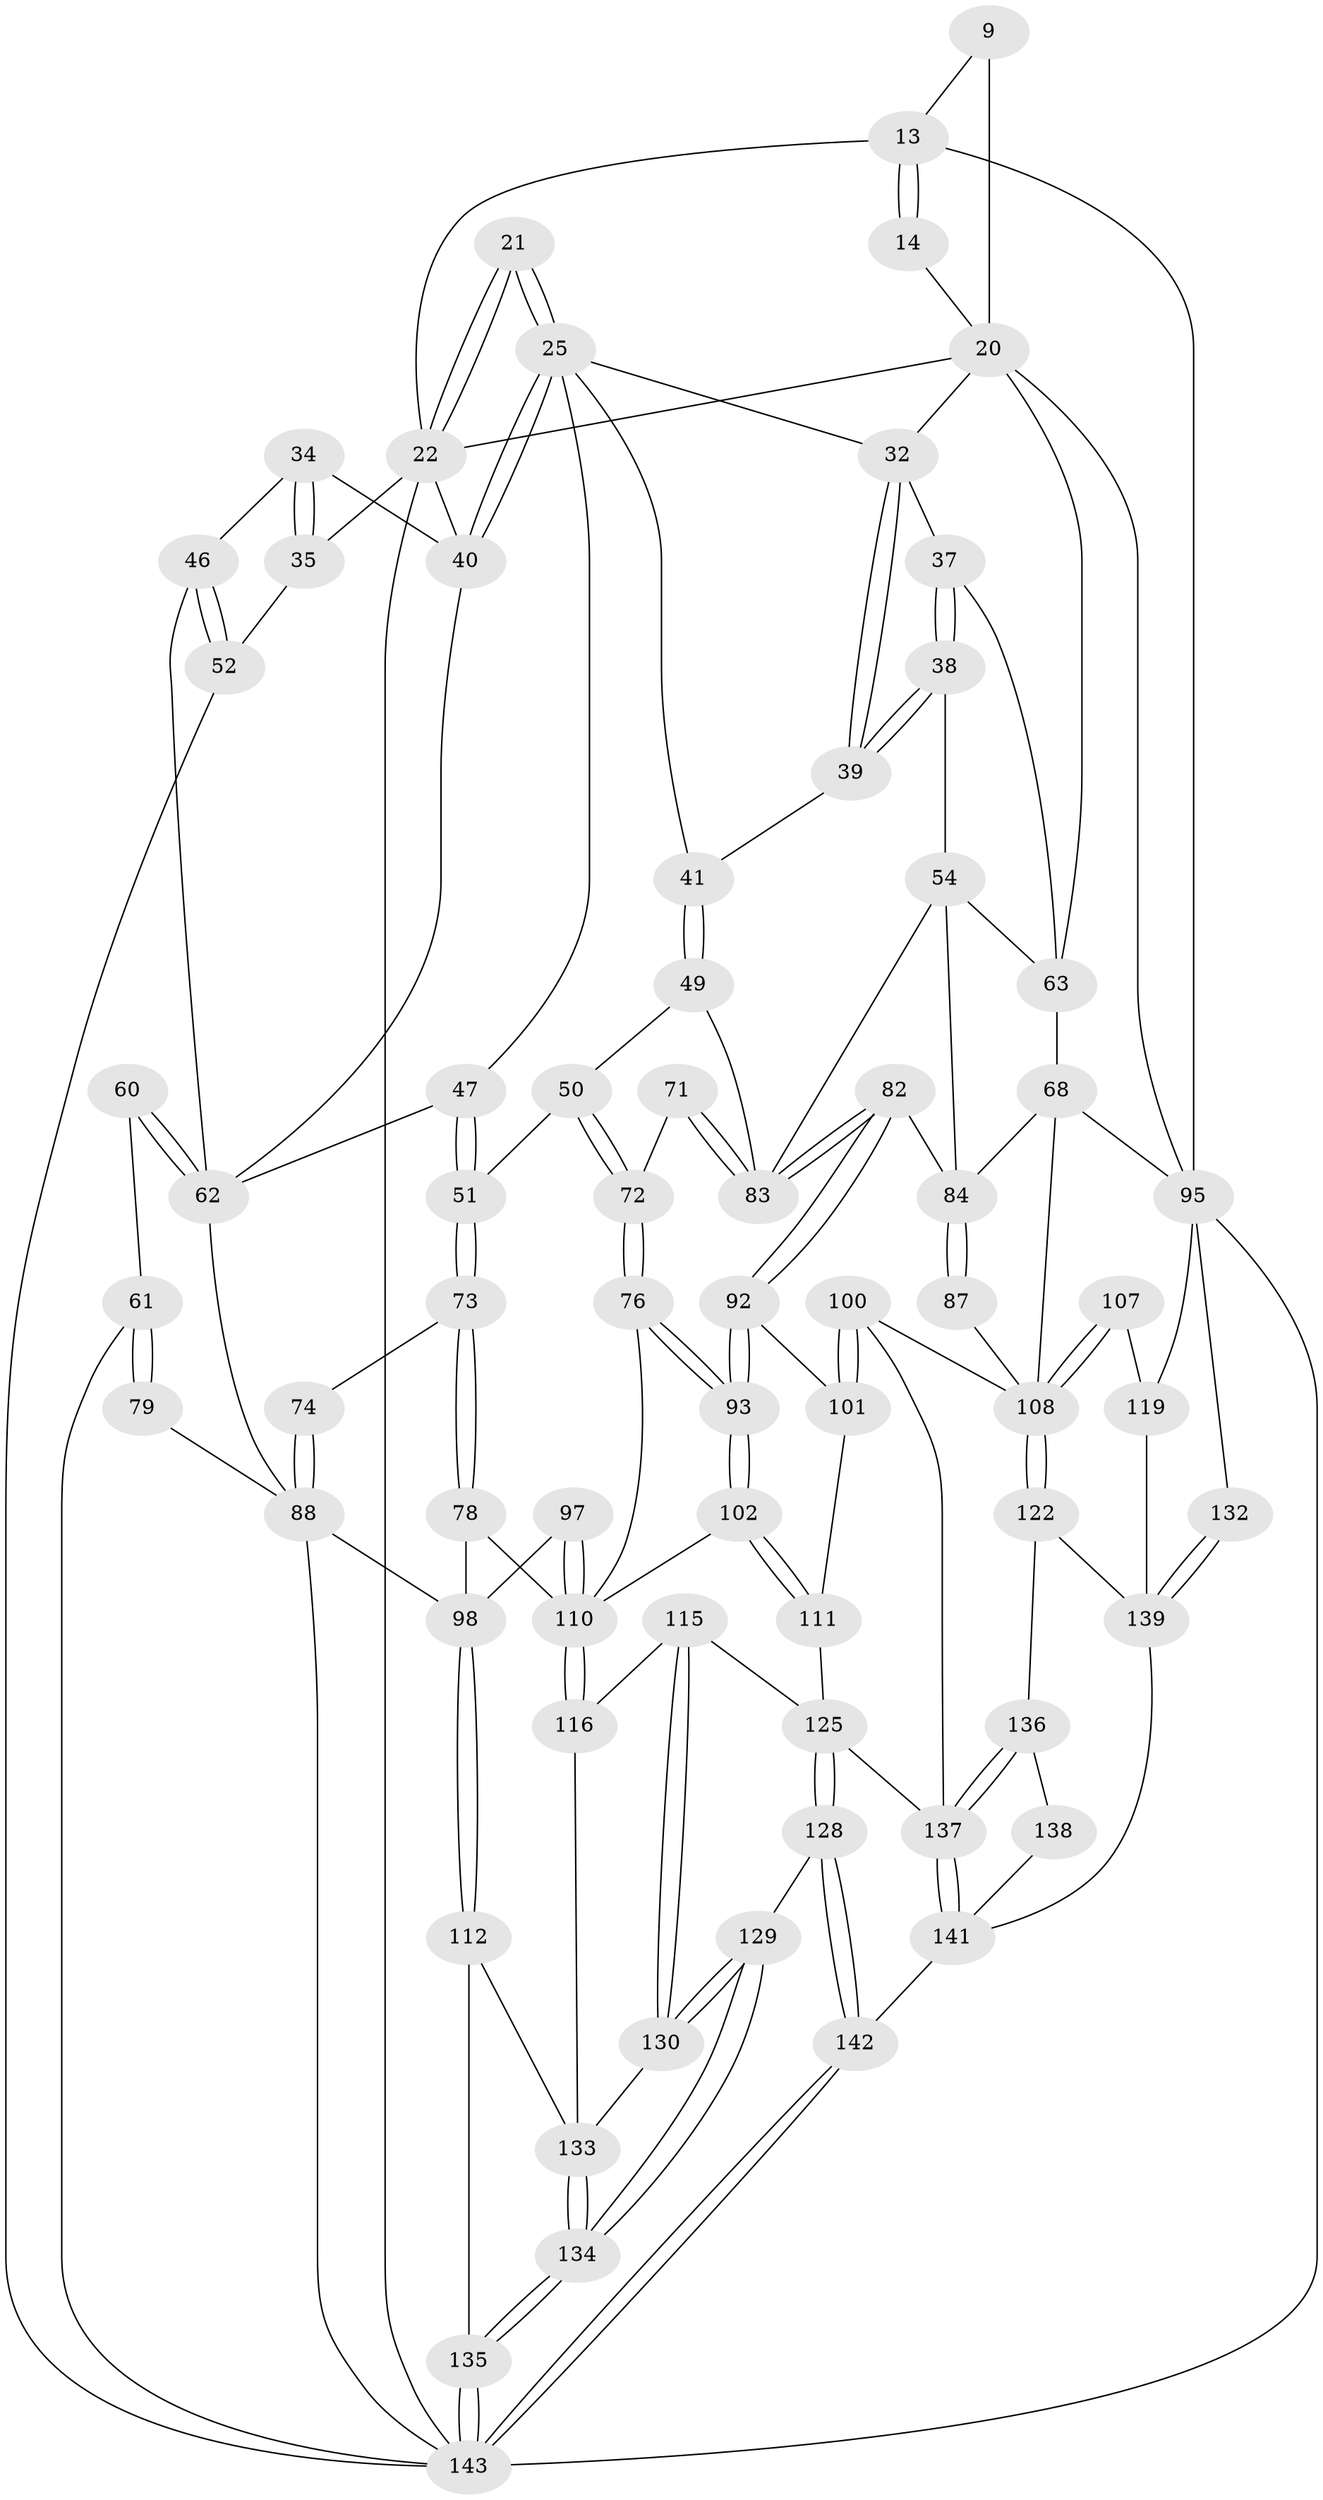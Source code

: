 // original degree distribution, {3: 0.02097902097902098, 6: 0.21678321678321677, 4: 0.22377622377622378, 5: 0.5384615384615384}
// Generated by graph-tools (version 1.1) at 2025/06/03/04/25 22:06:40]
// undirected, 71 vertices, 163 edges
graph export_dot {
graph [start="1"]
  node [color=gray90,style=filled];
  9 [pos="+0.8266570215934549+0.012002157208237293",super="+7"];
  13 [pos="+1+0",super="+8"];
  14 [pos="+0.9557385381724453+0.11169001656220309"];
  20 [pos="+0.6620826516506305+0.16337311796141518",super="+16+15"];
  21 [pos="+0.23818698666348406+0.1792659550944017",super="+19"];
  22 [pos="+0.13414458565063078+0.13268462294345953",super="+3+4"];
  25 [pos="+0.24687961987448473+0.2223697738378288",super="+24"];
  32 [pos="+0.506368528499553+0.2004603069492524",super="+17+28"];
  34 [pos="+0.02489356849959797+0.23395299466001063"];
  35 [pos="+0+0.2664538852017444"];
  37 [pos="+0.6599698149895341+0.31121043008890303",super="+27"];
  38 [pos="+0.59286358945626+0.35302205015157845"];
  39 [pos="+0.5003538346779333+0.23709626910221018"];
  40 [pos="+0.16304487885304308+0.3111644542902391",super="+33"];
  41 [pos="+0.4188092905200188+0.30233177788897425"];
  46 [pos="+0.08076998909627787+0.31571763135220965"];
  47 [pos="+0.2883775341627269+0.3983304597990814"];
  49 [pos="+0.40063065064422115+0.37339469859314595"];
  50 [pos="+0.32391678061449986+0.40048221793989897"];
  51 [pos="+0.29097760862753524+0.40212430743849886"];
  52 [pos="+0+0.47197301729096364"];
  54 [pos="+0.5722335041428951+0.4108693188544683",super="+53"];
  60 [pos="+0.1093705739578636+0.4398151186384419"];
  61 [pos="+0.06155490706672495+0.44764619972983816",super="+59+58"];
  62 [pos="+0.1440966480985441+0.46659052009112656",super="+48+43+45"];
  63 [pos="+0.7344869120472225+0.4224828649461216",super="+42"];
  68 [pos="+0.8637242120177429+0.5470076388693117",super="+67+64+65"];
  71 [pos="+0.4201340551786226+0.5727177583502923"];
  72 [pos="+0.41458717305897447+0.5752278430749421"];
  73 [pos="+0.2320169425122082+0.504831585158571"];
  74 [pos="+0.18984015317089056+0.5053829960113723"];
  76 [pos="+0.3496116828653819+0.62863383689793"];
  78 [pos="+0.2782800659578975+0.5707621979217904"];
  79 [pos="+0.06048229928751125+0.4478340209838177"];
  82 [pos="+0.6082399602249944+0.6337839793139889"];
  83 [pos="+0.5523438878457267+0.6051470289916103",super="+55+56"];
  84 [pos="+0.7125488762681101+0.5452543905270887",super="+70+81"];
  87 [pos="+0.6364536459151586+0.6297806831551922"];
  88 [pos="+0.04689706789143897+0.6740771311289577",super="+85+75"];
  92 [pos="+0.5936959559196106+0.6589215452231806"];
  93 [pos="+0.37490258646830066+0.7198675575898679"];
  95 [pos="+1+0.6644178715195189",super="+66+94"];
  97 [pos="+0.14141461346923076+0.7272895280360289"];
  98 [pos="+0.11204179266559386+0.7194044886969366",super="+89"];
  100 [pos="+0.6024975978104953+0.8256697284944517"];
  101 [pos="+0.5693649927578808+0.7451122024026523"];
  102 [pos="+0.37496297601369605+0.7220896476027695"];
  107 [pos="+0.7810454383655916+0.7716258332134499",super="+106"];
  108 [pos="+0.716018132646633+0.8434033593305105",super="+99+91"];
  110 [pos="+0.2353188791518851+0.8380646029032341",super="+103+96"];
  111 [pos="+0.41735107296579216+0.7930043714889925"];
  112 [pos="+0.10175230224171353+0.8658537201037972"];
  115 [pos="+0.3737922420688858+0.8528399291281122"];
  116 [pos="+0.23633604085043813+0.8505539456507776"];
  119 [pos="+0.8326536846985603+0.8555105803458292",super="+118+109"];
  122 [pos="+0.7269117359851355+0.8967668867066064"];
  125 [pos="+0.47793367734624725+0.8976824838001068",super="+114"];
  128 [pos="+0.37687275744060106+0.9842988177030696"];
  129 [pos="+0.3658116344581742+0.9734180748975007"];
  130 [pos="+0.34095506584601526+0.9123742074310117"];
  132 [pos="+1+1"];
  133 [pos="+0.23338672740485886+0.9156721763520553",super="+117"];
  134 [pos="+0.2227197743255609+0.9617483454603589"];
  135 [pos="+0.11002218643552952+1",super="+113"];
  136 [pos="+0.6089055270415296+0.9644853245065323",super="+127"];
  137 [pos="+0.5355528122214532+1",super="+124+123"];
  138 [pos="+0.6632784131755275+1"];
  139 [pos="+0.7789238789460893+1",super="+121+120+131"];
  141 [pos="+0.5388144760560598+1",super="+140"];
  142 [pos="+0.3847895644405855+1"];
  143 [pos="+0.06260563696815565+1",super="+105"];
  9 -- 13;
  9 -- 20 [weight=3];
  13 -- 14 [weight=2];
  13 -- 14;
  13 -- 22;
  13 -- 95 [weight=2];
  14 -- 20;
  20 -- 22;
  20 -- 95;
  20 -- 63;
  20 -- 32 [weight=2];
  21 -- 22 [weight=2];
  21 -- 22;
  21 -- 25 [weight=2];
  21 -- 25;
  22 -- 35;
  22 -- 40;
  22 -- 143;
  25 -- 40;
  25 -- 40;
  25 -- 32;
  25 -- 47;
  25 -- 41;
  32 -- 39;
  32 -- 39;
  32 -- 37;
  34 -- 35;
  34 -- 35;
  34 -- 46;
  34 -- 40;
  35 -- 52;
  37 -- 38;
  37 -- 38;
  37 -- 63 [weight=2];
  38 -- 39;
  38 -- 39;
  38 -- 54;
  39 -- 41;
  40 -- 62;
  41 -- 49;
  41 -- 49;
  46 -- 52;
  46 -- 52;
  46 -- 62;
  47 -- 51;
  47 -- 51;
  47 -- 62;
  49 -- 50;
  49 -- 83;
  50 -- 51;
  50 -- 72;
  50 -- 72;
  51 -- 73;
  51 -- 73;
  52 -- 143;
  54 -- 83;
  54 -- 84;
  54 -- 63;
  60 -- 61;
  60 -- 62 [weight=2];
  60 -- 62;
  61 -- 79 [weight=2];
  61 -- 79;
  61 -- 143;
  62 -- 88;
  63 -- 68 [weight=2];
  68 -- 84 [weight=2];
  68 -- 108;
  68 -- 95 [weight=2];
  71 -- 72;
  71 -- 83 [weight=2];
  71 -- 83;
  72 -- 76;
  72 -- 76;
  73 -- 74;
  73 -- 78;
  73 -- 78;
  74 -- 88 [weight=2];
  74 -- 88;
  76 -- 93;
  76 -- 93;
  76 -- 110;
  78 -- 110;
  78 -- 98;
  79 -- 88;
  82 -- 83;
  82 -- 83;
  82 -- 92;
  82 -- 92;
  82 -- 84;
  84 -- 87 [weight=2];
  84 -- 87;
  87 -- 108;
  88 -- 98;
  88 -- 143;
  92 -- 93;
  92 -- 93;
  92 -- 101;
  93 -- 102;
  93 -- 102;
  95 -- 132;
  95 -- 143;
  95 -- 119;
  97 -- 98;
  97 -- 110 [weight=2];
  97 -- 110;
  98 -- 112;
  98 -- 112;
  100 -- 101;
  100 -- 101;
  100 -- 108;
  100 -- 137;
  101 -- 111;
  102 -- 111;
  102 -- 111;
  102 -- 110;
  107 -- 108 [weight=2];
  107 -- 108;
  107 -- 119 [weight=2];
  108 -- 122;
  108 -- 122;
  110 -- 116;
  110 -- 116;
  111 -- 125;
  112 -- 135;
  112 -- 133;
  115 -- 116;
  115 -- 130;
  115 -- 130;
  115 -- 125;
  116 -- 133;
  119 -- 139 [weight=2];
  122 -- 139;
  122 -- 136;
  125 -- 128;
  125 -- 128;
  125 -- 137;
  128 -- 129;
  128 -- 142;
  128 -- 142;
  129 -- 130;
  129 -- 130;
  129 -- 134;
  129 -- 134;
  130 -- 133;
  132 -- 139 [weight=2];
  132 -- 139;
  133 -- 134;
  133 -- 134;
  134 -- 135;
  134 -- 135;
  135 -- 143 [weight=2];
  135 -- 143;
  136 -- 137 [weight=2];
  136 -- 137;
  136 -- 138 [weight=2];
  137 -- 141;
  137 -- 141;
  138 -- 141;
  139 -- 141;
  141 -- 142;
  142 -- 143;
  142 -- 143;
}

